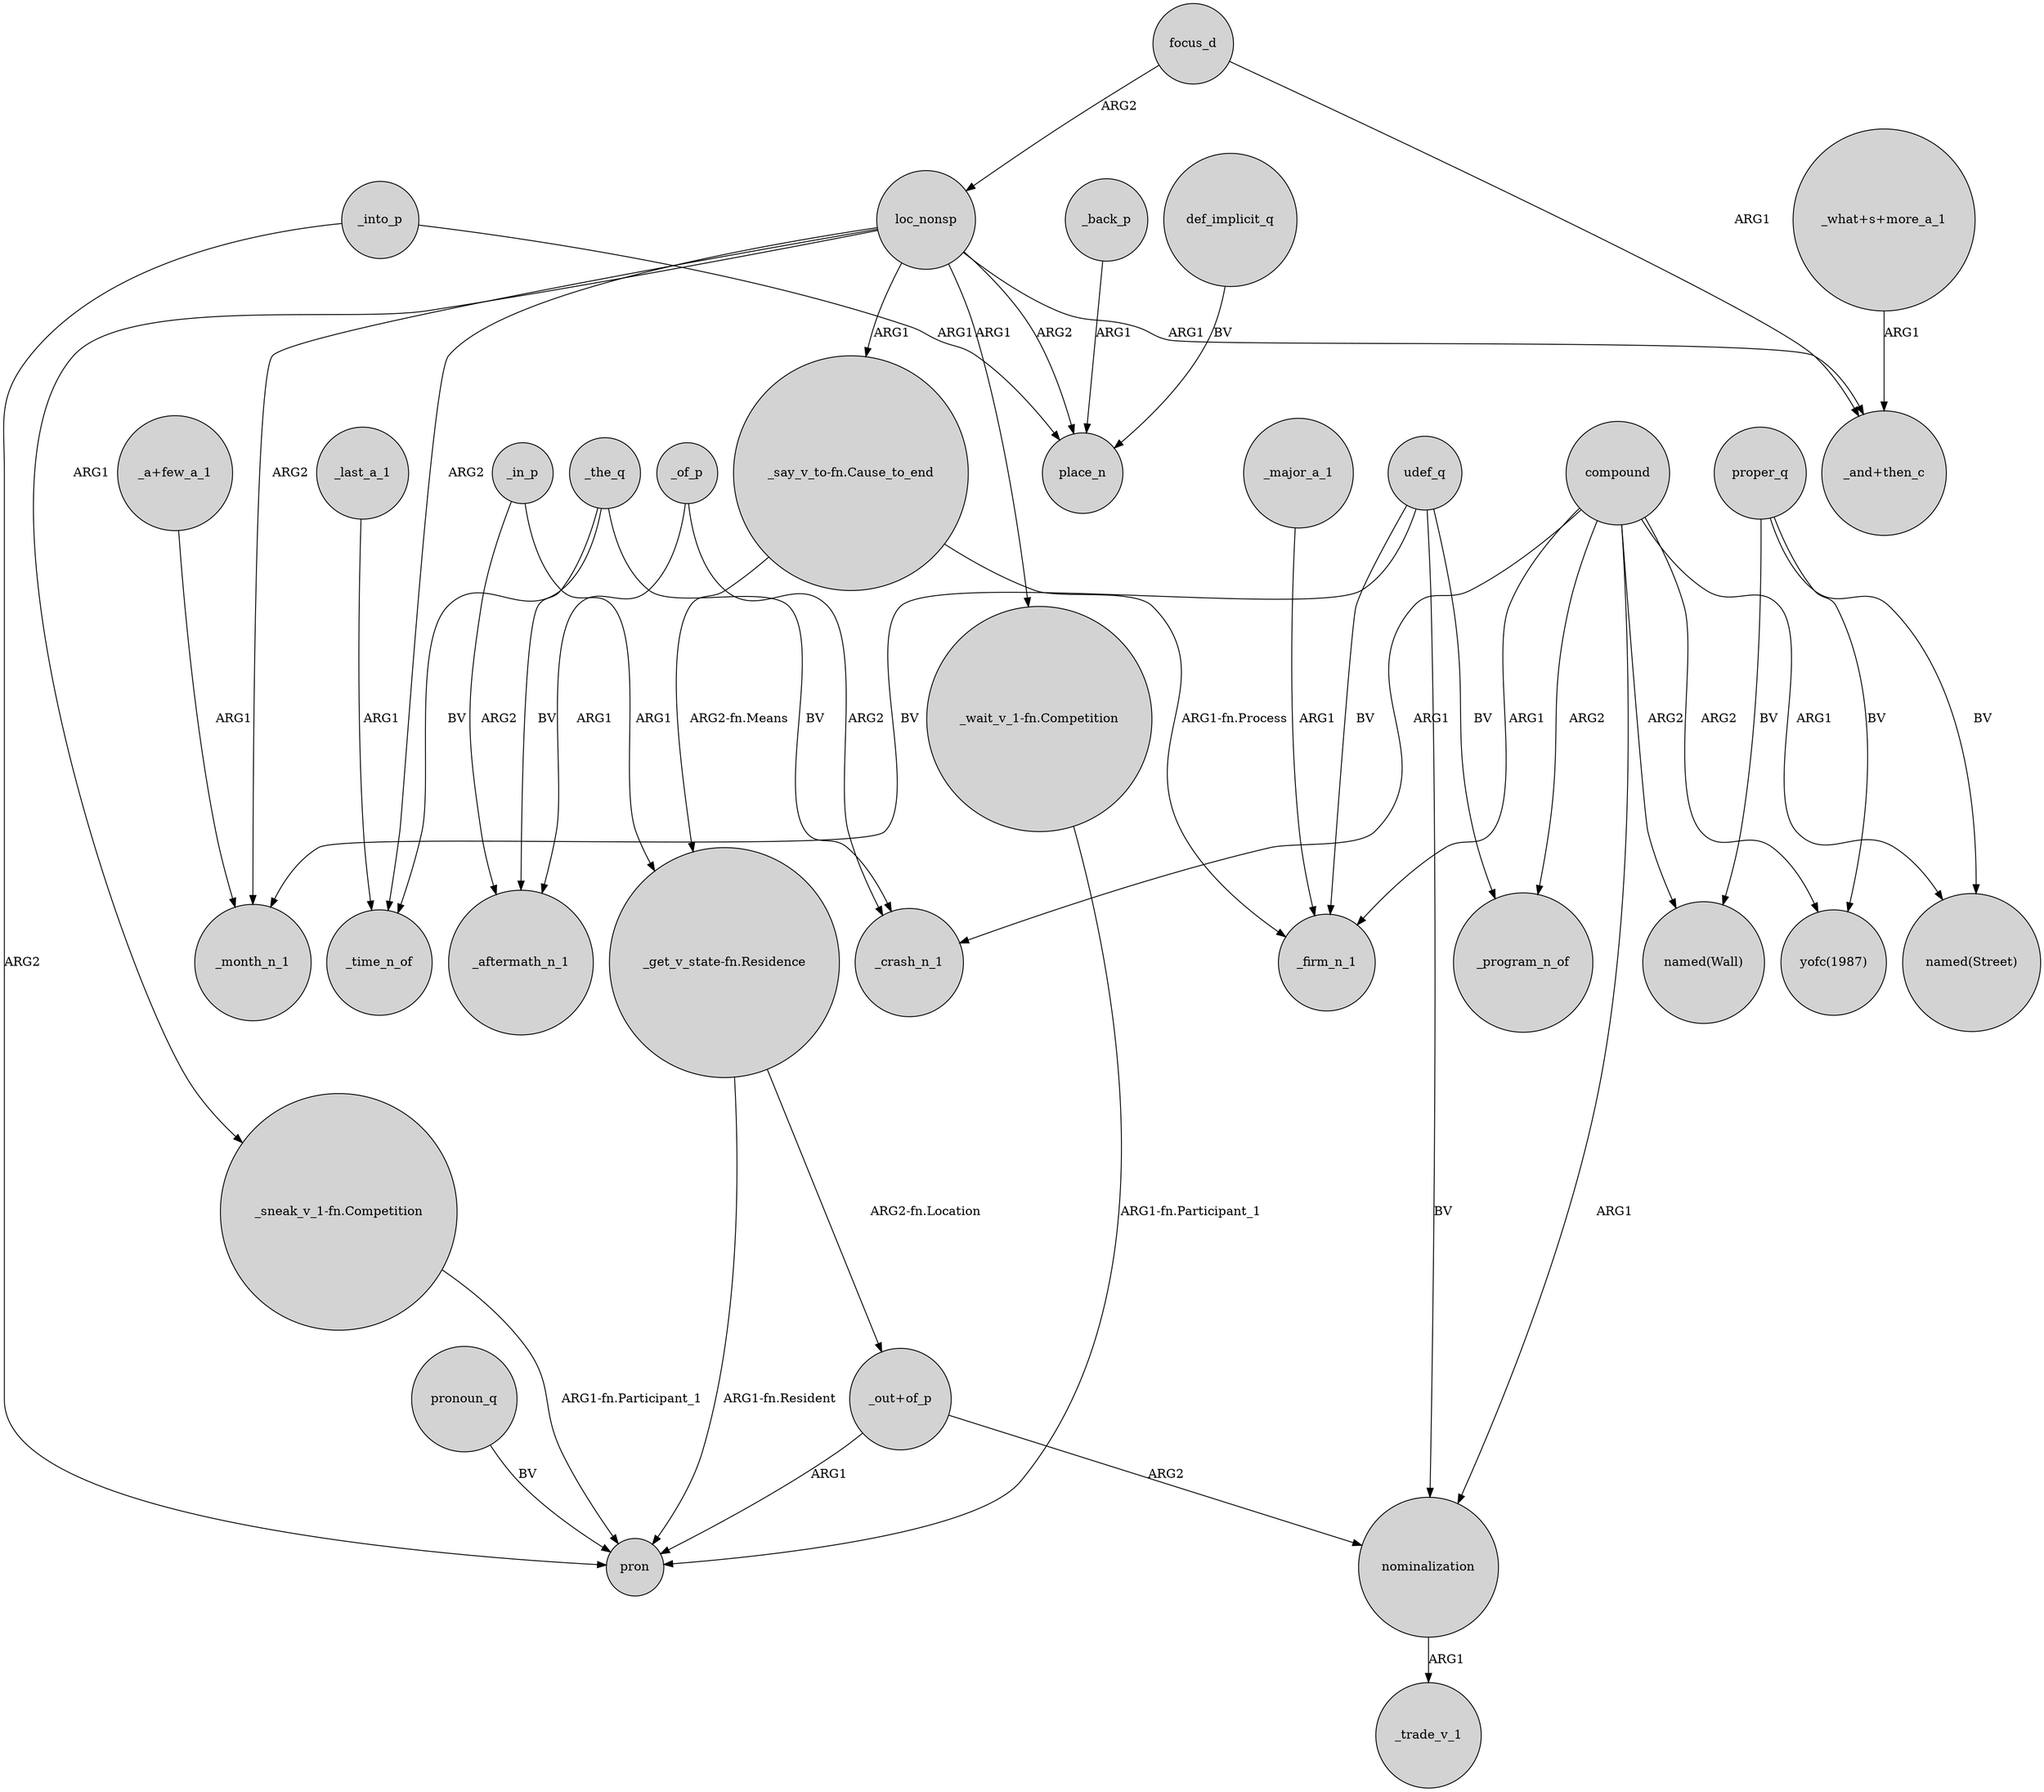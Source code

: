 digraph {
	node [shape=circle style=filled]
	udef_q -> _month_n_1 [label=BV]
	"_wait_v_1-fn.Competition" -> pron [label="ARG1-fn.Participant_1"]
	"_sneak_v_1-fn.Competition" -> pron [label="ARG1-fn.Participant_1"]
	loc_nonsp -> "_sneak_v_1-fn.Competition" [label=ARG1]
	_into_p -> pron [label=ARG2]
	def_implicit_q -> place_n [label=BV]
	"_out+of_p" -> pron [label=ARG1]
	_in_p -> "_get_v_state-fn.Residence" [label=ARG1]
	loc_nonsp -> "_say_v_to-fn.Cause_to_end" [label=ARG1]
	udef_q -> nominalization [label=BV]
	_the_q -> _aftermath_n_1 [label=BV]
	focus_d -> loc_nonsp [label=ARG2]
	_the_q -> _crash_n_1 [label=BV]
	_of_p -> _aftermath_n_1 [label=ARG1]
	udef_q -> _firm_n_1 [label=BV]
	udef_q -> _program_n_of [label=BV]
	loc_nonsp -> "_wait_v_1-fn.Competition" [label=ARG1]
	loc_nonsp -> _month_n_1 [label=ARG2]
	compound -> _program_n_of [label=ARG2]
	pronoun_q -> pron [label=BV]
	"_get_v_state-fn.Residence" -> pron [label="ARG1-fn.Resident"]
	compound -> "named(Wall)" [label=ARG2]
	compound -> nominalization [label=ARG1]
	"_get_v_state-fn.Residence" -> "_out+of_p" [label="ARG2-fn.Location"]
	compound -> _crash_n_1 [label=ARG1]
	proper_q -> "yofc(1987)" [label=BV]
	compound -> "named(Street)" [label=ARG1]
	_the_q -> _time_n_of [label=BV]
	_back_p -> place_n [label=ARG1]
	_of_p -> _crash_n_1 [label=ARG2]
	_last_a_1 -> _time_n_of [label=ARG1]
	"_what+s+more_a_1" -> "_and+then_c" [label=ARG1]
	_in_p -> _aftermath_n_1 [label=ARG2]
	_major_a_1 -> _firm_n_1 [label=ARG1]
	"_out+of_p" -> nominalization [label=ARG2]
	proper_q -> "named(Wall)" [label=BV]
	compound -> _firm_n_1 [label=ARG1]
	loc_nonsp -> _time_n_of [label=ARG2]
	loc_nonsp -> place_n [label=ARG2]
	focus_d -> "_and+then_c" [label=ARG1]
	"_a+few_a_1" -> _month_n_1 [label=ARG1]
	proper_q -> "named(Street)" [label=BV]
	_into_p -> place_n [label=ARG1]
	loc_nonsp -> "_and+then_c" [label=ARG1]
	"_say_v_to-fn.Cause_to_end" -> "_get_v_state-fn.Residence" [label="ARG2-fn.Means"]
	nominalization -> _trade_v_1 [label=ARG1]
	compound -> "yofc(1987)" [label=ARG2]
	"_say_v_to-fn.Cause_to_end" -> _firm_n_1 [label="ARG1-fn.Process"]
}
